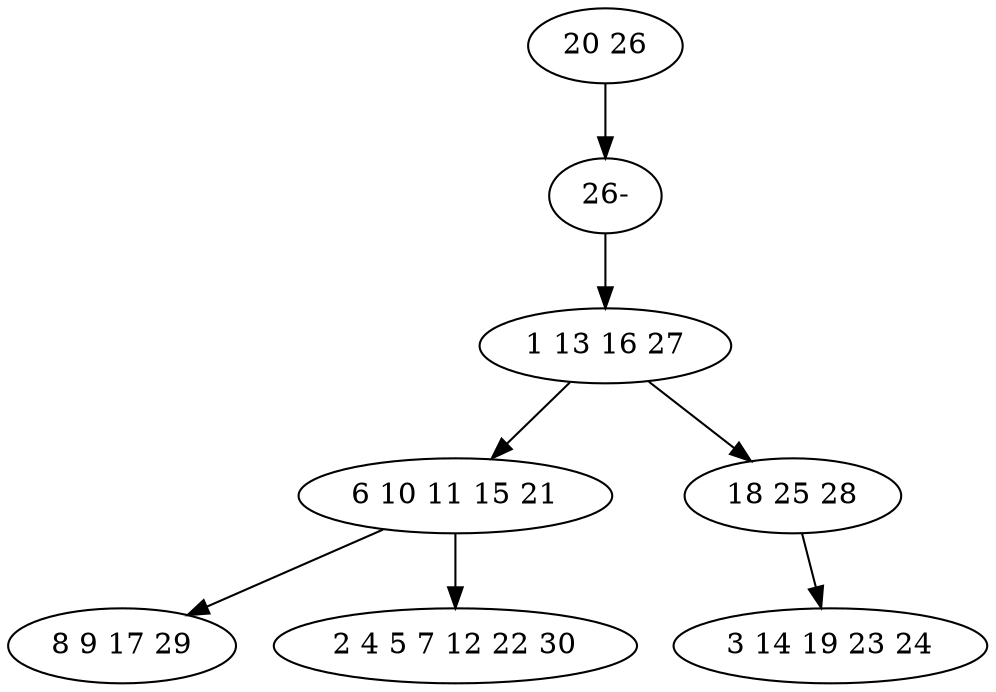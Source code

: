 digraph true_tree {
	"0" -> "7"
	"1" -> "2"
	"1" -> "3"
	"2" -> "4"
	"2" -> "5"
	"3" -> "6"
	"7" -> "1"
	"0" [label="20 26"];
	"1" [label="1 13 16 27"];
	"2" [label="6 10 11 15 21"];
	"3" [label="18 25 28"];
	"4" [label="8 9 17 29"];
	"5" [label="2 4 5 7 12 22 30"];
	"6" [label="3 14 19 23 24"];
	"7" [label="26-"];
}
